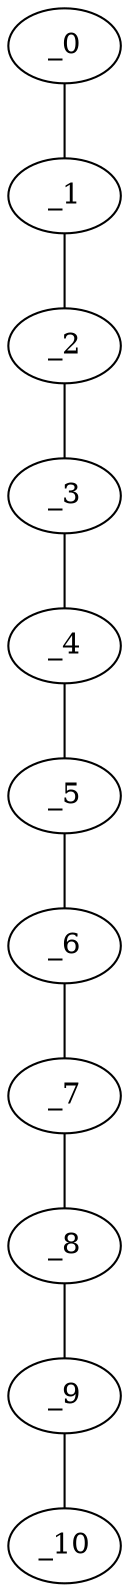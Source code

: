 graph {
     _0 -- _1
     _1 -- _2
     _2 -- _3
     _3 -- _4
     _4 -- _5
     _5 -- _6
     _6 -- _7
     _7 -- _8
     _8 -- _9
     _9 -- _10
}